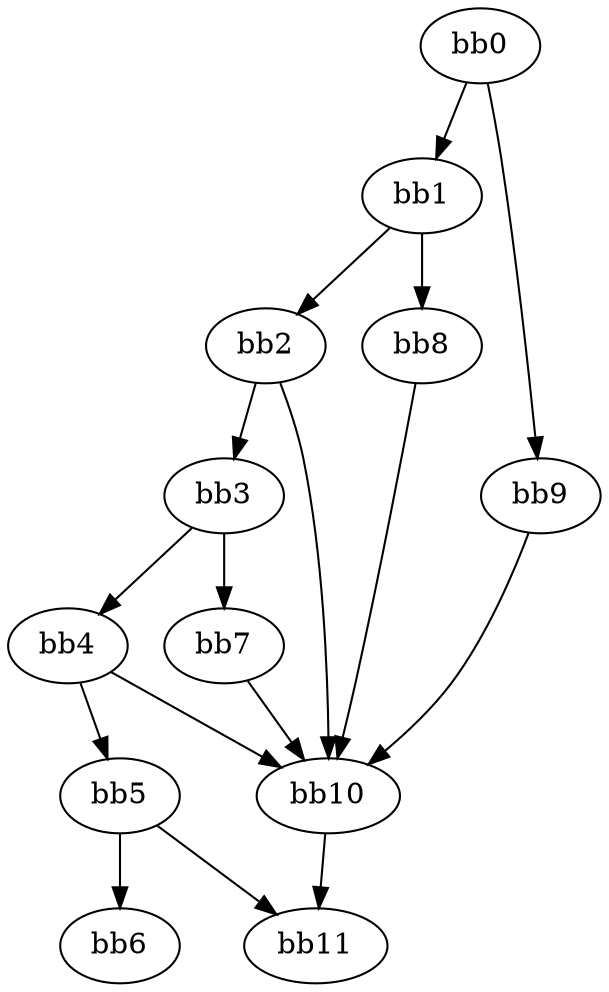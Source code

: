 digraph {
    0 [ label = "bb0\l" ]
    1 [ label = "bb1\l" ]
    2 [ label = "bb2\l" ]
    3 [ label = "bb3\l" ]
    4 [ label = "bb4\l" ]
    5 [ label = "bb5\l" ]
    6 [ label = "bb6\l" ]
    7 [ label = "bb7\l" ]
    8 [ label = "bb8\l" ]
    9 [ label = "bb9\l" ]
    10 [ label = "bb10\l" ]
    11 [ label = "bb11\l" ]
    0 -> 1 [ ]
    0 -> 9 [ ]
    1 -> 2 [ ]
    1 -> 8 [ ]
    2 -> 3 [ ]
    2 -> 10 [ ]
    3 -> 4 [ ]
    3 -> 7 [ ]
    4 -> 5 [ ]
    4 -> 10 [ ]
    5 -> 6 [ ]
    5 -> 11 [ ]
    7 -> 10 [ ]
    8 -> 10 [ ]
    9 -> 10 [ ]
    10 -> 11 [ ]
}


